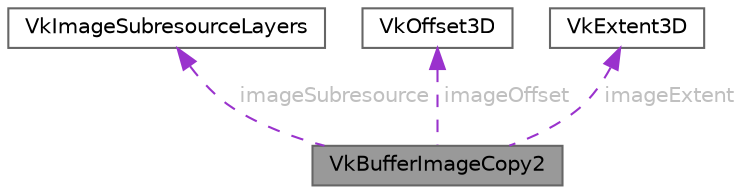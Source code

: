 digraph "VkBufferImageCopy2"
{
 // LATEX_PDF_SIZE
  bgcolor="transparent";
  edge [fontname=Helvetica,fontsize=10,labelfontname=Helvetica,labelfontsize=10];
  node [fontname=Helvetica,fontsize=10,shape=box,height=0.2,width=0.4];
  Node1 [id="Node000001",label="VkBufferImageCopy2",height=0.2,width=0.4,color="gray40", fillcolor="grey60", style="filled", fontcolor="black",tooltip=" "];
  Node2 -> Node1 [id="edge1_Node000001_Node000002",dir="back",color="darkorchid3",style="dashed",tooltip=" ",label=" imageSubresource",fontcolor="grey" ];
  Node2 [id="Node000002",label="VkImageSubresourceLayers",height=0.2,width=0.4,color="gray40", fillcolor="white", style="filled",URL="$structVkImageSubresourceLayers.html",tooltip=" "];
  Node3 -> Node1 [id="edge2_Node000001_Node000003",dir="back",color="darkorchid3",style="dashed",tooltip=" ",label=" imageOffset",fontcolor="grey" ];
  Node3 [id="Node000003",label="VkOffset3D",height=0.2,width=0.4,color="gray40", fillcolor="white", style="filled",URL="$structVkOffset3D.html",tooltip=" "];
  Node4 -> Node1 [id="edge3_Node000001_Node000004",dir="back",color="darkorchid3",style="dashed",tooltip=" ",label=" imageExtent",fontcolor="grey" ];
  Node4 [id="Node000004",label="VkExtent3D",height=0.2,width=0.4,color="gray40", fillcolor="white", style="filled",URL="$structVkExtent3D.html",tooltip=" "];
}

